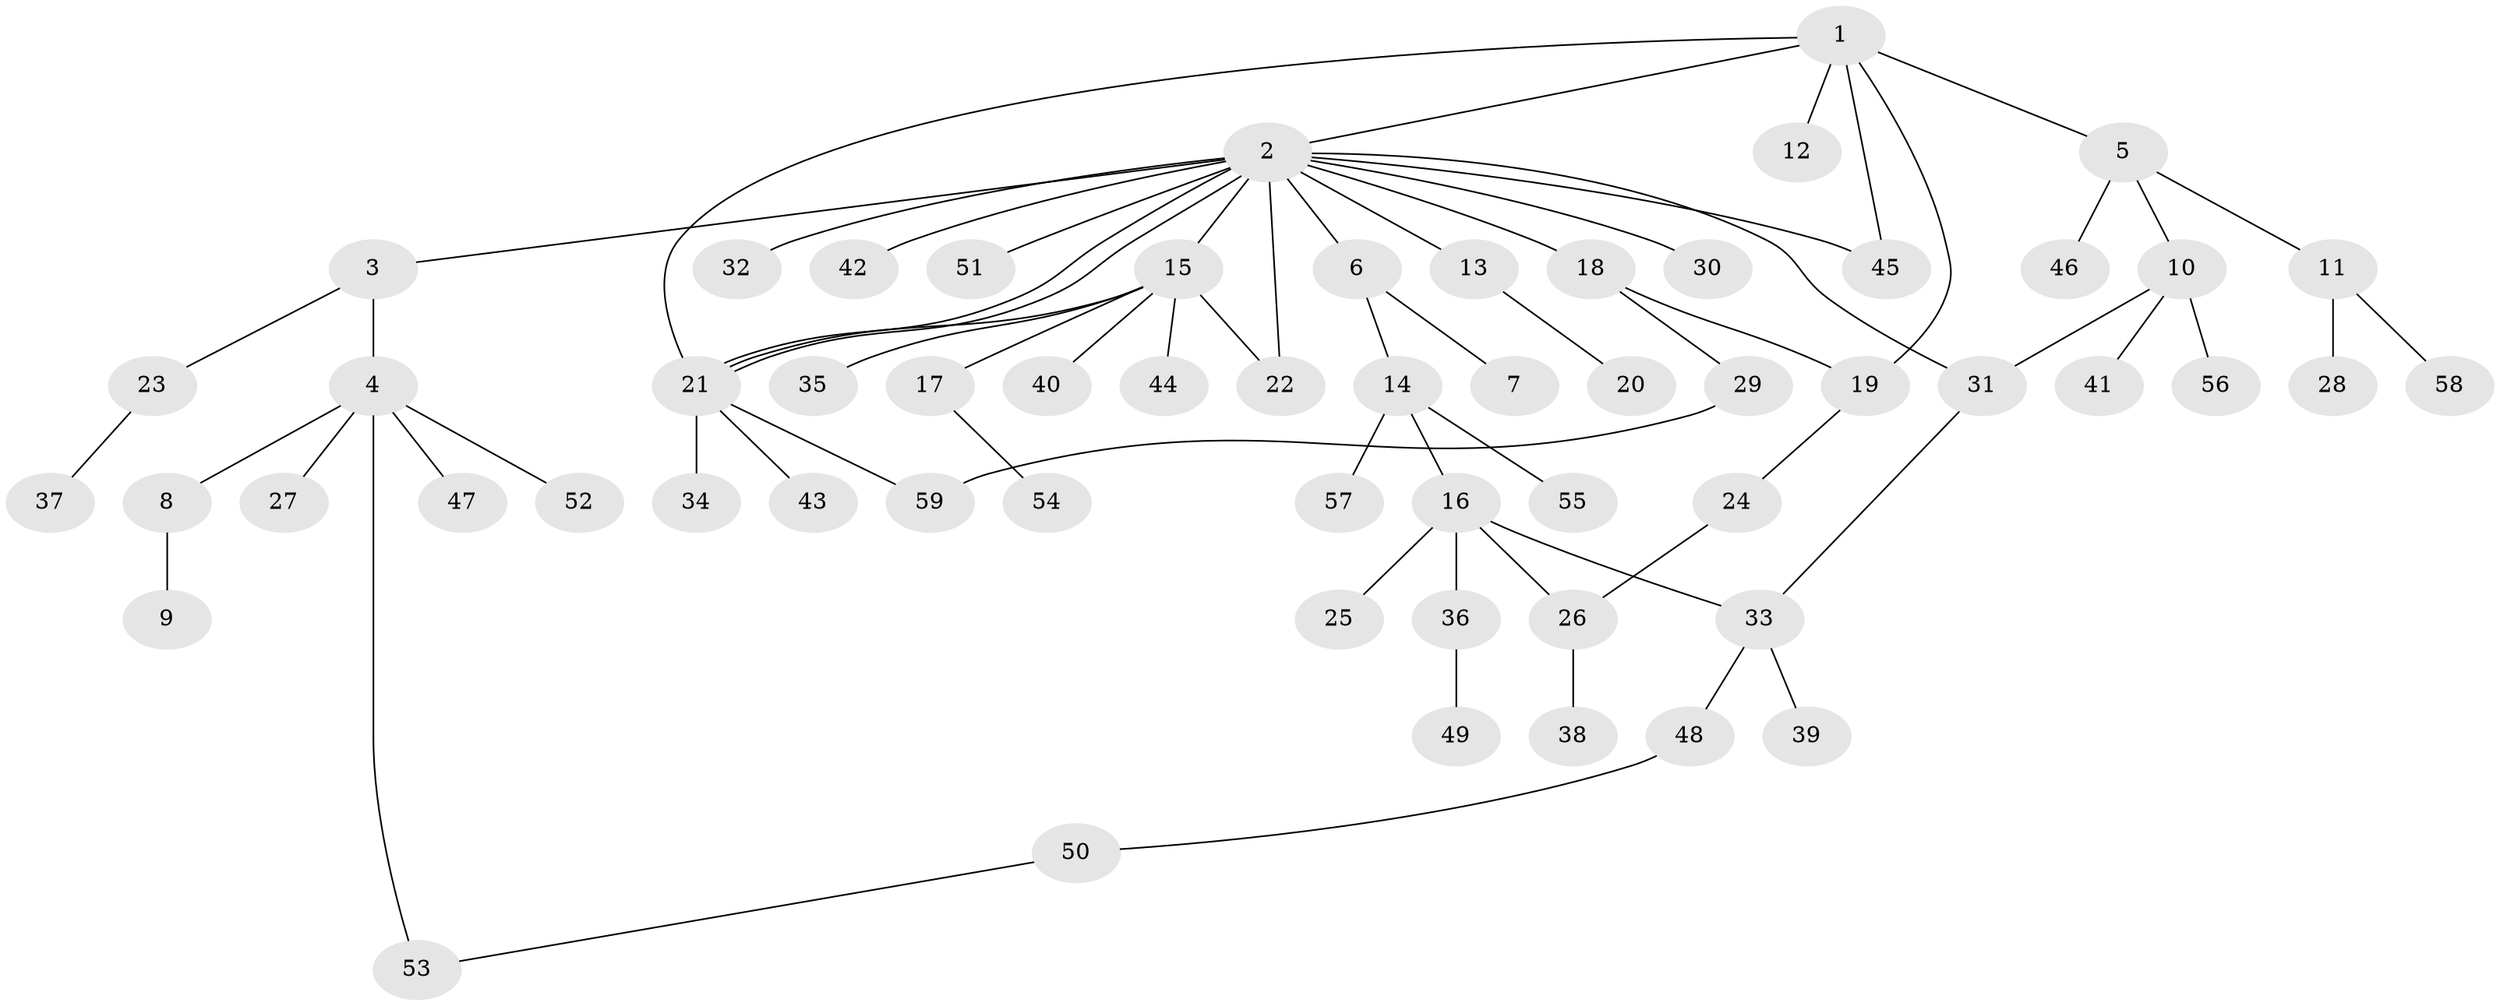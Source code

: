 // coarse degree distribution, {5: 0.08571428571428572, 11: 0.02857142857142857, 3: 0.22857142857142856, 1: 0.4, 2: 0.2, 4: 0.02857142857142857, 6: 0.02857142857142857}
// Generated by graph-tools (version 1.1) at 2025/18/03/04/25 18:18:22]
// undirected, 59 vertices, 69 edges
graph export_dot {
graph [start="1"]
  node [color=gray90,style=filled];
  1;
  2;
  3;
  4;
  5;
  6;
  7;
  8;
  9;
  10;
  11;
  12;
  13;
  14;
  15;
  16;
  17;
  18;
  19;
  20;
  21;
  22;
  23;
  24;
  25;
  26;
  27;
  28;
  29;
  30;
  31;
  32;
  33;
  34;
  35;
  36;
  37;
  38;
  39;
  40;
  41;
  42;
  43;
  44;
  45;
  46;
  47;
  48;
  49;
  50;
  51;
  52;
  53;
  54;
  55;
  56;
  57;
  58;
  59;
  1 -- 2;
  1 -- 5;
  1 -- 12;
  1 -- 19;
  1 -- 21;
  1 -- 45;
  2 -- 3;
  2 -- 6;
  2 -- 13;
  2 -- 15;
  2 -- 18;
  2 -- 21;
  2 -- 21;
  2 -- 22;
  2 -- 30;
  2 -- 31;
  2 -- 32;
  2 -- 42;
  2 -- 45;
  2 -- 51;
  3 -- 4;
  3 -- 23;
  4 -- 8;
  4 -- 27;
  4 -- 47;
  4 -- 52;
  4 -- 53;
  5 -- 10;
  5 -- 11;
  5 -- 46;
  6 -- 7;
  6 -- 14;
  8 -- 9;
  10 -- 31;
  10 -- 41;
  10 -- 56;
  11 -- 28;
  11 -- 58;
  13 -- 20;
  14 -- 16;
  14 -- 55;
  14 -- 57;
  15 -- 17;
  15 -- 21;
  15 -- 22;
  15 -- 35;
  15 -- 40;
  15 -- 44;
  16 -- 25;
  16 -- 26;
  16 -- 33;
  16 -- 36;
  17 -- 54;
  18 -- 19;
  18 -- 29;
  19 -- 24;
  21 -- 34;
  21 -- 43;
  21 -- 59;
  23 -- 37;
  24 -- 26;
  26 -- 38;
  29 -- 59;
  31 -- 33;
  33 -- 39;
  33 -- 48;
  36 -- 49;
  48 -- 50;
  50 -- 53;
}

